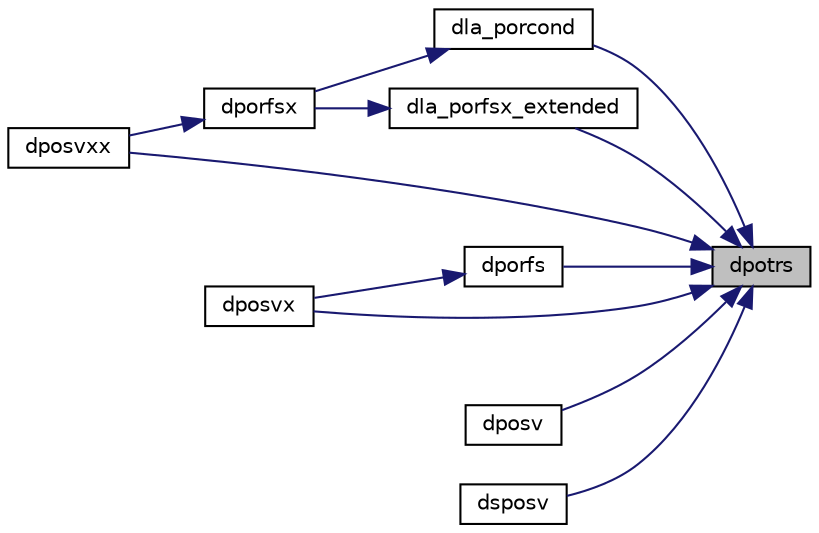 digraph "dpotrs"
{
 // LATEX_PDF_SIZE
  edge [fontname="Helvetica",fontsize="10",labelfontname="Helvetica",labelfontsize="10"];
  node [fontname="Helvetica",fontsize="10",shape=record];
  rankdir="RL";
  Node1 [label="dpotrs",height=0.2,width=0.4,color="black", fillcolor="grey75", style="filled", fontcolor="black",tooltip="DPOTRS"];
  Node1 -> Node2 [dir="back",color="midnightblue",fontsize="10",style="solid",fontname="Helvetica"];
  Node2 [label="dla_porcond",height=0.2,width=0.4,color="black", fillcolor="white", style="filled",URL="$dla__porcond_8f.html#aea66202c968583fe8b93e6259b86f7ac",tooltip="DLA_PORCOND estimates the Skeel condition number for a symmetric positive-definite matrix."];
  Node2 -> Node3 [dir="back",color="midnightblue",fontsize="10",style="solid",fontname="Helvetica"];
  Node3 [label="dporfsx",height=0.2,width=0.4,color="black", fillcolor="white", style="filled",URL="$dporfsx_8f.html#a4285835f23c2c12a427d63d29251251d",tooltip="DPORFSX"];
  Node3 -> Node4 [dir="back",color="midnightblue",fontsize="10",style="solid",fontname="Helvetica"];
  Node4 [label="dposvxx",height=0.2,width=0.4,color="black", fillcolor="white", style="filled",URL="$dposvxx_8f.html#a423141487077727ec3bc52edd1fccd44",tooltip="DPOSVXX computes the solution to system of linear equations A * X = B for PO matrices"];
  Node1 -> Node5 [dir="back",color="midnightblue",fontsize="10",style="solid",fontname="Helvetica"];
  Node5 [label="dla_porfsx_extended",height=0.2,width=0.4,color="black", fillcolor="white", style="filled",URL="$dla__porfsx__extended_8f.html#a1f04f8900d0a841afb32c0b60535ff7b",tooltip="DLA_PORFSX_EXTENDED improves the computed solution to a system of linear equations for symmetric or H..."];
  Node5 -> Node3 [dir="back",color="midnightblue",fontsize="10",style="solid",fontname="Helvetica"];
  Node1 -> Node6 [dir="back",color="midnightblue",fontsize="10",style="solid",fontname="Helvetica"];
  Node6 [label="dporfs",height=0.2,width=0.4,color="black", fillcolor="white", style="filled",URL="$dporfs_8f.html#a12e83769d4dadac84d9c1509f802efa4",tooltip="DPORFS"];
  Node6 -> Node7 [dir="back",color="midnightblue",fontsize="10",style="solid",fontname="Helvetica"];
  Node7 [label="dposvx",height=0.2,width=0.4,color="black", fillcolor="white", style="filled",URL="$dposvx_8f.html#ac9c72f254642bcc4d512c24c00e47d33",tooltip="DPOSVX computes the solution to system of linear equations A * X = B for PO matrices"];
  Node1 -> Node8 [dir="back",color="midnightblue",fontsize="10",style="solid",fontname="Helvetica"];
  Node8 [label="dposv",height=0.2,width=0.4,color="black", fillcolor="white", style="filled",URL="$dposv_8f.html#a9ce56acceb70eb6484a768eaa841f70d",tooltip="DPOSV computes the solution to system of linear equations A * X = B for PO matrices"];
  Node1 -> Node7 [dir="back",color="midnightblue",fontsize="10",style="solid",fontname="Helvetica"];
  Node1 -> Node4 [dir="back",color="midnightblue",fontsize="10",style="solid",fontname="Helvetica"];
  Node1 -> Node9 [dir="back",color="midnightblue",fontsize="10",style="solid",fontname="Helvetica"];
  Node9 [label="dsposv",height=0.2,width=0.4,color="black", fillcolor="white", style="filled",URL="$dsposv_8f.html#a91ea95252aad898ccba02b2ebd7eab22",tooltip="DSPOSV computes the solution to system of linear equations A * X = B for PO matrices"];
}
